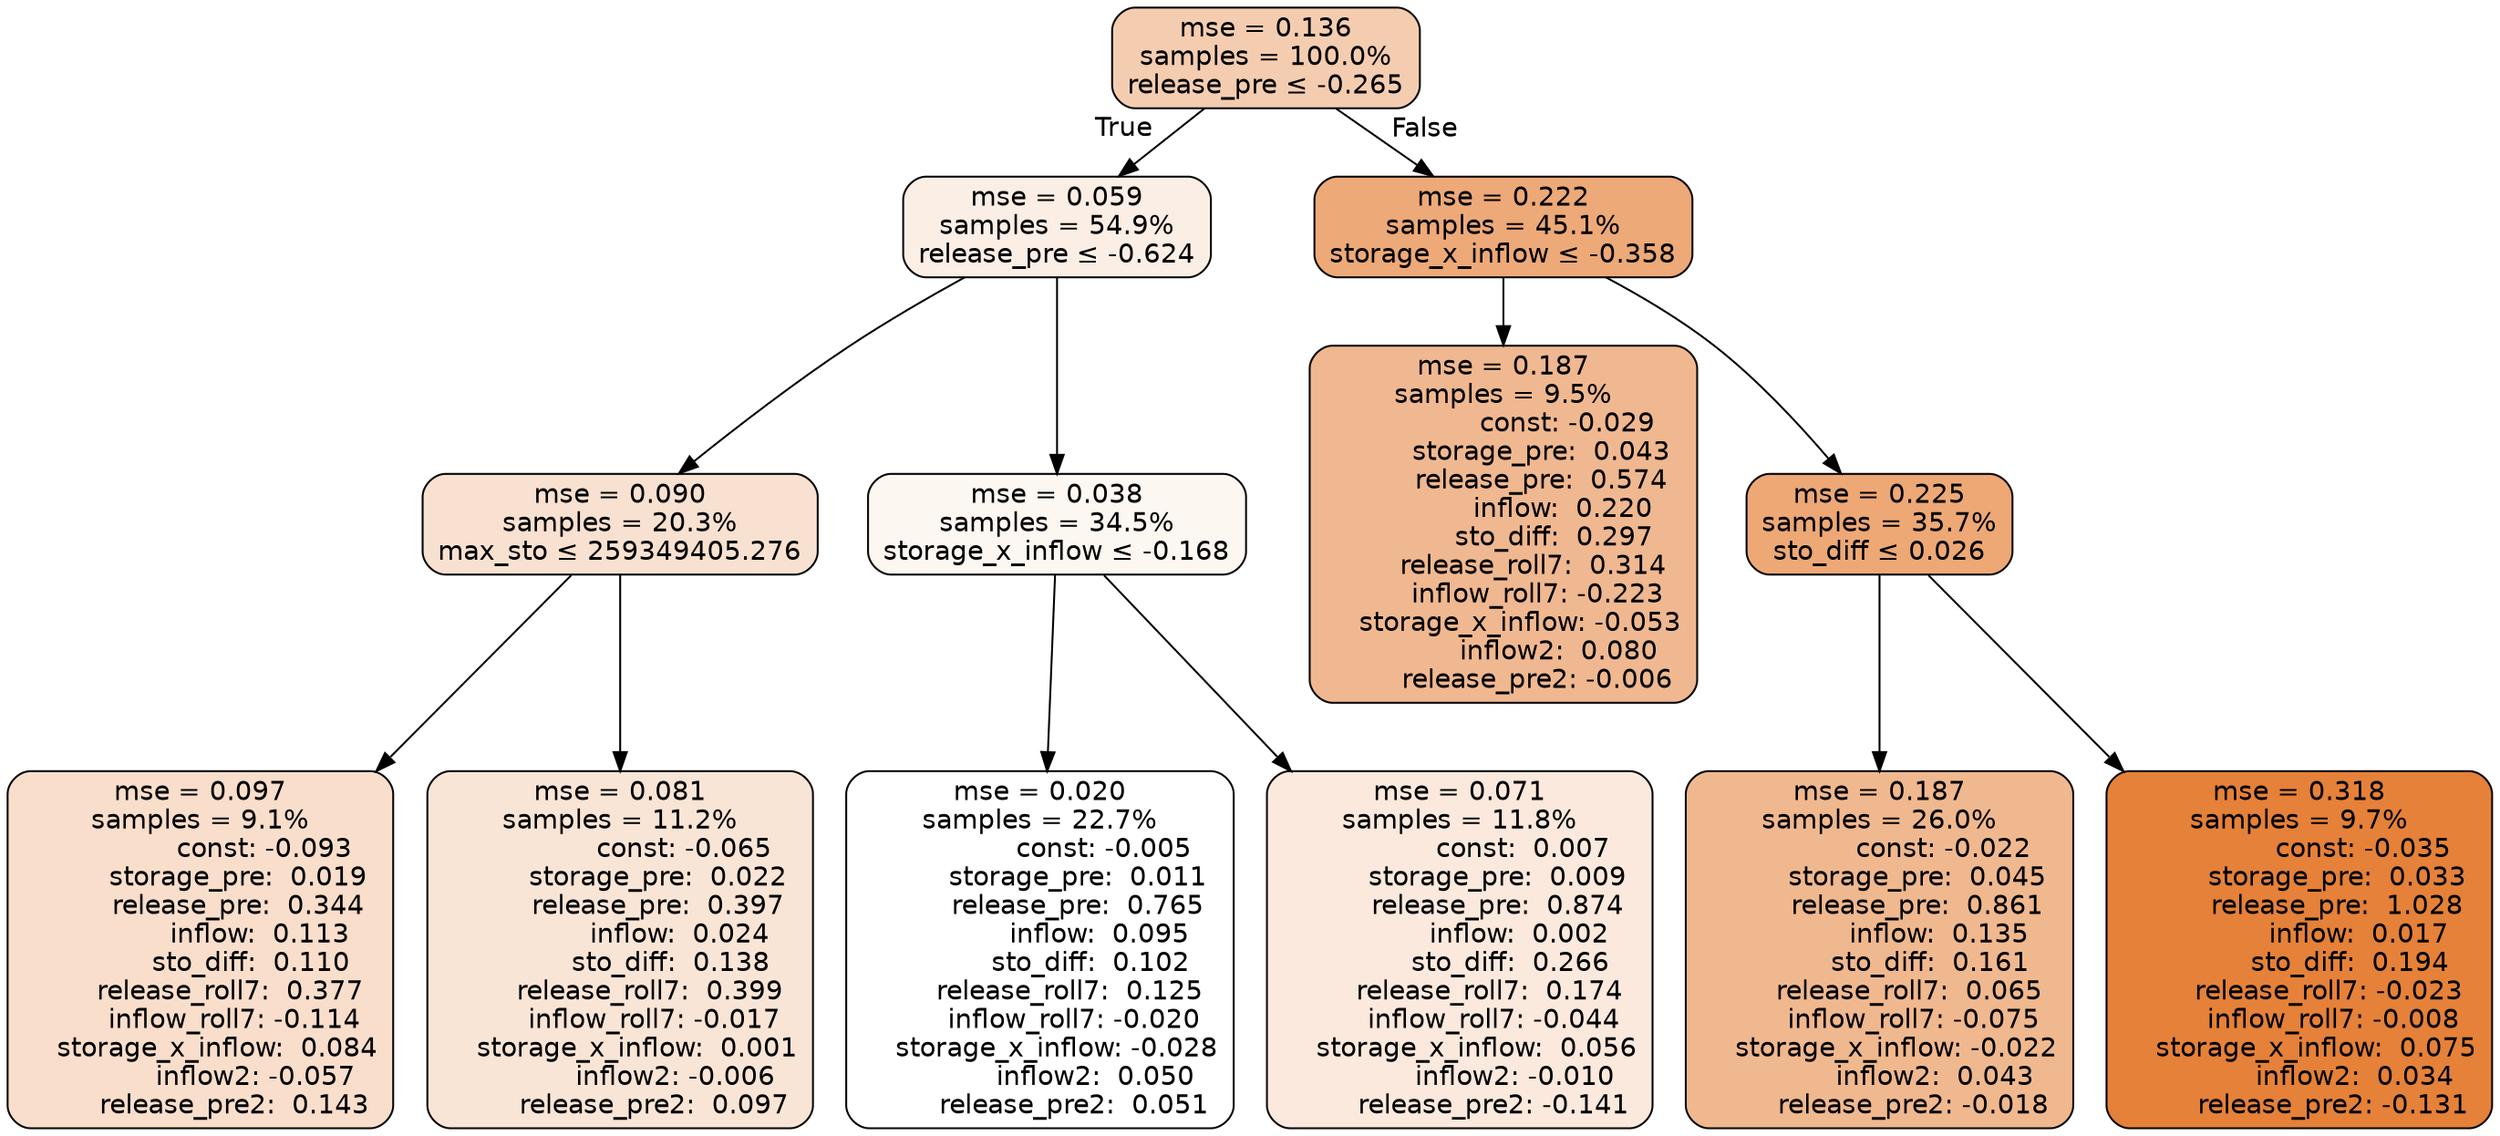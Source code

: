 digraph tree {
bgcolor="transparent"
node [shape=rectangle, style="filled, rounded", color="black", fontname=helvetica] ;
edge [fontname=helvetica] ;
	"0" [label="mse = 0.136
samples = 100.0%
release_pre &le; -0.265", fillcolor="#f4cdb1"]
	"1" [label="mse = 0.059
samples = 54.9%
release_pre &le; -0.624", fillcolor="#fbeee5"]
	"2" [label="mse = 0.090
samples = 20.3%
max_sto &le; 259349405.276", fillcolor="#f8e1d0"]
	"3" [label="mse = 0.097
samples = 9.1%
               const: -0.093
         storage_pre:  0.019
         release_pre:  0.344
              inflow:  0.113
            sto_diff:  0.110
       release_roll7:  0.377
        inflow_roll7: -0.114
    storage_x_inflow:  0.084
             inflow2: -0.057
        release_pre2:  0.143", fillcolor="#f8decb"]
	"4" [label="mse = 0.081
samples = 11.2%
               const: -0.065
         storage_pre:  0.022
         release_pre:  0.397
              inflow:  0.024
            sto_diff:  0.138
       release_roll7:  0.399
        inflow_roll7: -0.017
    storage_x_inflow:  0.001
             inflow2: -0.006
        release_pre2:  0.097", fillcolor="#f9e5d6"]
	"5" [label="mse = 0.038
samples = 34.5%
storage_x_inflow &le; -0.168", fillcolor="#fdf7f2"]
	"6" [label="mse = 0.020
samples = 22.7%
               const: -0.005
         storage_pre:  0.011
         release_pre:  0.765
              inflow:  0.095
            sto_diff:  0.102
       release_roll7:  0.125
        inflow_roll7: -0.020
    storage_x_inflow: -0.028
             inflow2:  0.050
        release_pre2:  0.051", fillcolor="#ffffff"]
	"7" [label="mse = 0.071
samples = 11.8%
               const:  0.007
         storage_pre:  0.009
         release_pre:  0.874
              inflow:  0.002
            sto_diff:  0.266
       release_roll7:  0.174
        inflow_roll7: -0.044
    storage_x_inflow:  0.056
             inflow2: -0.010
        release_pre2: -0.141", fillcolor="#fae9dc"]
	"8" [label="mse = 0.222
samples = 45.1%
storage_x_inflow &le; -0.358", fillcolor="#eda978"]
	"9" [label="mse = 0.187
samples = 9.5%
               const: -0.029
         storage_pre:  0.043
         release_pre:  0.574
              inflow:  0.220
            sto_diff:  0.297
       release_roll7:  0.314
        inflow_roll7: -0.223
    storage_x_inflow: -0.053
             inflow2:  0.080
        release_pre2: -0.006", fillcolor="#f0b890"]
	"10" [label="mse = 0.225
samples = 35.7%
sto_diff &le; 0.026", fillcolor="#eda876"]
	"11" [label="mse = 0.187
samples = 26.0%
               const: -0.022
         storage_pre:  0.045
         release_pre:  0.861
              inflow:  0.135
            sto_diff:  0.161
       release_roll7:  0.065
        inflow_roll7: -0.075
    storage_x_inflow: -0.022
             inflow2:  0.043
        release_pre2: -0.018", fillcolor="#f0b88f"]
	"12" [label="mse = 0.318
samples = 9.7%
               const: -0.035
         storage_pre:  0.033
         release_pre:  1.028
              inflow:  0.017
            sto_diff:  0.194
       release_roll7: -0.023
        inflow_roll7: -0.008
    storage_x_inflow:  0.075
             inflow2:  0.034
        release_pre2: -0.131", fillcolor="#e58139"]

	"0" -> "1" [labeldistance=2.5, labelangle=45, headlabel="True"]
	"1" -> "2"
	"2" -> "3"
	"2" -> "4"
	"1" -> "5"
	"5" -> "6"
	"5" -> "7"
	"0" -> "8" [labeldistance=2.5, labelangle=-45, headlabel="False"]
	"8" -> "9"
	"8" -> "10"
	"10" -> "11"
	"10" -> "12"
}
